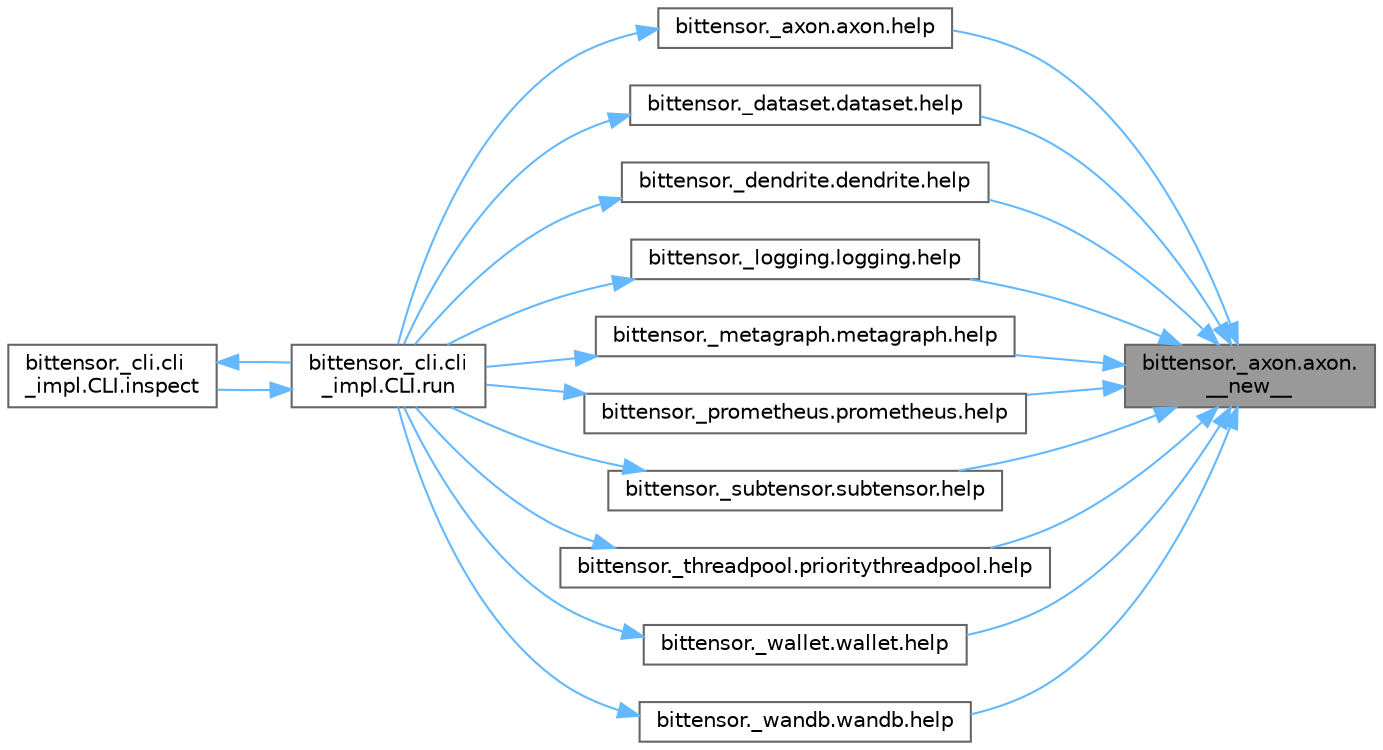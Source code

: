 digraph "bittensor._axon.axon.__new__"
{
 // LATEX_PDF_SIZE
  bgcolor="transparent";
  edge [fontname=Helvetica,fontsize=10,labelfontname=Helvetica,labelfontsize=10];
  node [fontname=Helvetica,fontsize=10,shape=box,height=0.2,width=0.4];
  rankdir="RL";
  Node1 [label="bittensor._axon.axon.\l__new__",height=0.2,width=0.4,color="gray40", fillcolor="grey60", style="filled", fontcolor="black",tooltip=" "];
  Node1 -> Node2 [dir="back",color="steelblue1",style="solid"];
  Node2 [label="bittensor._axon.axon.help",height=0.2,width=0.4,color="grey40", fillcolor="white", style="filled",URL="$classbittensor_1_1__axon_1_1axon.html#a98606f3151d07d9e823ce4e2b752ca6f",tooltip=" "];
  Node2 -> Node3 [dir="back",color="steelblue1",style="solid"];
  Node3 [label="bittensor._cli.cli\l_impl.CLI.run",height=0.2,width=0.4,color="grey40", fillcolor="white", style="filled",URL="$classbittensor_1_1__cli_1_1cli__impl_1_1_c_l_i.html#aefb4bb012305712b2dbbd29545c843ce",tooltip=" "];
  Node3 -> Node4 [dir="back",color="steelblue1",style="solid"];
  Node4 [label="bittensor._cli.cli\l_impl.CLI.inspect",height=0.2,width=0.4,color="grey40", fillcolor="white", style="filled",URL="$classbittensor_1_1__cli_1_1cli__impl_1_1_c_l_i.html#ae03172c94947caed1fdc0a5c0a0aa8c2",tooltip=" "];
  Node4 -> Node3 [dir="back",color="steelblue1",style="solid"];
  Node1 -> Node5 [dir="back",color="steelblue1",style="solid"];
  Node5 [label="bittensor._dataset.dataset.help",height=0.2,width=0.4,color="grey40", fillcolor="white", style="filled",URL="$classbittensor_1_1__dataset_1_1dataset.html#a5289194bb435a98b4dc08f6fd21a1b31",tooltip=" "];
  Node5 -> Node3 [dir="back",color="steelblue1",style="solid"];
  Node1 -> Node6 [dir="back",color="steelblue1",style="solid"];
  Node6 [label="bittensor._dendrite.dendrite.help",height=0.2,width=0.4,color="grey40", fillcolor="white", style="filled",URL="$classbittensor_1_1__dendrite_1_1dendrite.html#a8b814eba8737ed370882f117bffbf34b",tooltip=" "];
  Node6 -> Node3 [dir="back",color="steelblue1",style="solid"];
  Node1 -> Node7 [dir="back",color="steelblue1",style="solid"];
  Node7 [label="bittensor._logging.logging.help",height=0.2,width=0.4,color="grey40", fillcolor="white", style="filled",URL="$classbittensor_1_1__logging_1_1logging.html#a2ed6539be7f75fda81d7f82a8dd5f967",tooltip=" "];
  Node7 -> Node3 [dir="back",color="steelblue1",style="solid"];
  Node1 -> Node8 [dir="back",color="steelblue1",style="solid"];
  Node8 [label="bittensor._metagraph.metagraph.help",height=0.2,width=0.4,color="grey40", fillcolor="white", style="filled",URL="$classbittensor_1_1__metagraph_1_1metagraph.html#a60312264f9c16fd14d40fadceaf7cc3c",tooltip=" "];
  Node8 -> Node3 [dir="back",color="steelblue1",style="solid"];
  Node1 -> Node9 [dir="back",color="steelblue1",style="solid"];
  Node9 [label="bittensor._prometheus.prometheus.help",height=0.2,width=0.4,color="grey40", fillcolor="white", style="filled",URL="$classbittensor_1_1__prometheus_1_1prometheus.html#a286bff6021a40130f3630271e1f645b9",tooltip=" "];
  Node9 -> Node3 [dir="back",color="steelblue1",style="solid"];
  Node1 -> Node10 [dir="back",color="steelblue1",style="solid"];
  Node10 [label="bittensor._subtensor.subtensor.help",height=0.2,width=0.4,color="grey40", fillcolor="white", style="filled",URL="$classbittensor_1_1__subtensor_1_1subtensor.html#aa334fe4e5112e8fa64a2bf255d02dd23",tooltip=" "];
  Node10 -> Node3 [dir="back",color="steelblue1",style="solid"];
  Node1 -> Node11 [dir="back",color="steelblue1",style="solid"];
  Node11 [label="bittensor._threadpool.prioritythreadpool.help",height=0.2,width=0.4,color="grey40", fillcolor="white", style="filled",URL="$classbittensor_1_1__threadpool_1_1prioritythreadpool.html#a06abea6a5f23ff327501536eda597e60",tooltip=" "];
  Node11 -> Node3 [dir="back",color="steelblue1",style="solid"];
  Node1 -> Node12 [dir="back",color="steelblue1",style="solid"];
  Node12 [label="bittensor._wallet.wallet.help",height=0.2,width=0.4,color="grey40", fillcolor="white", style="filled",URL="$classbittensor_1_1__wallet_1_1wallet.html#a5a8d7e908cf9a05d8c14ebdf09ae0bd2",tooltip=" "];
  Node12 -> Node3 [dir="back",color="steelblue1",style="solid"];
  Node1 -> Node13 [dir="back",color="steelblue1",style="solid"];
  Node13 [label="bittensor._wandb.wandb.help",height=0.2,width=0.4,color="grey40", fillcolor="white", style="filled",URL="$classbittensor_1_1__wandb_1_1wandb.html#af78430acf92f52da4b03bf015ea72c57",tooltip=" "];
  Node13 -> Node3 [dir="back",color="steelblue1",style="solid"];
}
